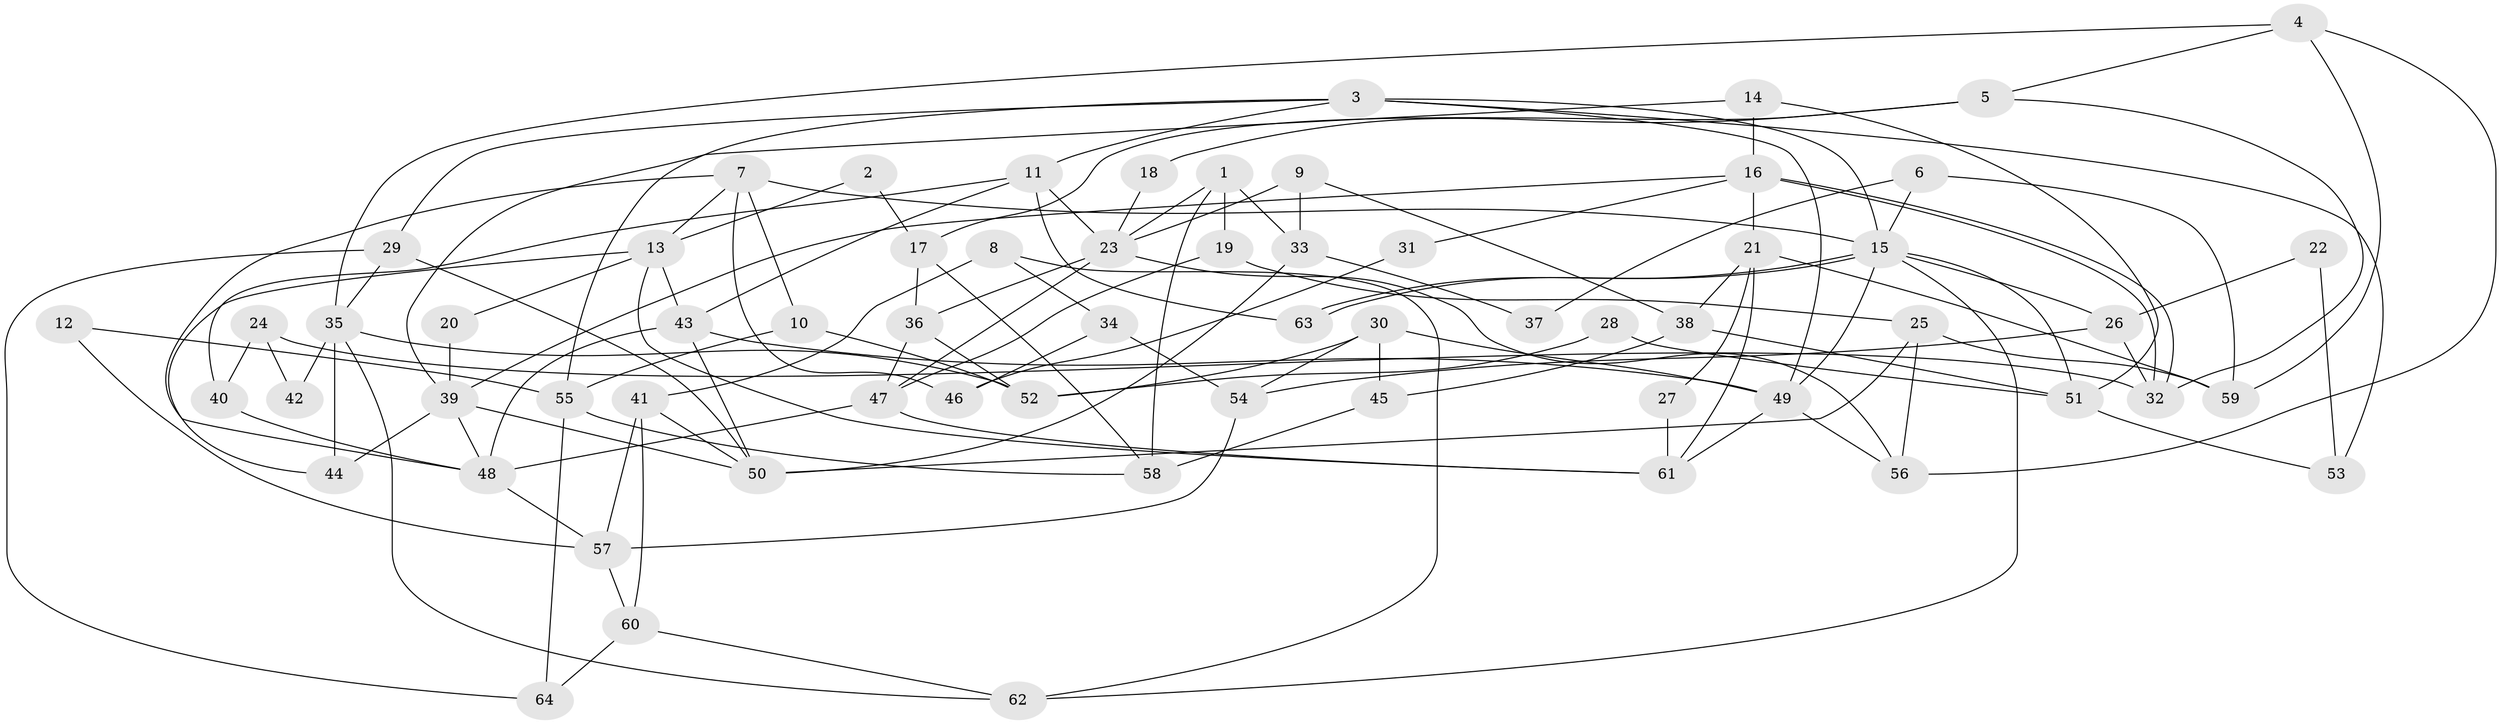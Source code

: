 // coarse degree distribution, {6: 0.20454545454545456, 4: 0.1590909090909091, 9: 0.06818181818181818, 3: 0.22727272727272727, 5: 0.13636363636363635, 2: 0.13636363636363635, 10: 0.022727272727272728, 8: 0.022727272727272728, 7: 0.022727272727272728}
// Generated by graph-tools (version 1.1) at 2025/24/03/03/25 07:24:04]
// undirected, 64 vertices, 128 edges
graph export_dot {
graph [start="1"]
  node [color=gray90,style=filled];
  1;
  2;
  3;
  4;
  5;
  6;
  7;
  8;
  9;
  10;
  11;
  12;
  13;
  14;
  15;
  16;
  17;
  18;
  19;
  20;
  21;
  22;
  23;
  24;
  25;
  26;
  27;
  28;
  29;
  30;
  31;
  32;
  33;
  34;
  35;
  36;
  37;
  38;
  39;
  40;
  41;
  42;
  43;
  44;
  45;
  46;
  47;
  48;
  49;
  50;
  51;
  52;
  53;
  54;
  55;
  56;
  57;
  58;
  59;
  60;
  61;
  62;
  63;
  64;
  1 -- 58;
  1 -- 33;
  1 -- 19;
  1 -- 23;
  2 -- 13;
  2 -- 17;
  3 -- 15;
  3 -- 29;
  3 -- 11;
  3 -- 49;
  3 -- 53;
  3 -- 55;
  4 -- 59;
  4 -- 56;
  4 -- 5;
  4 -- 35;
  5 -- 32;
  5 -- 17;
  5 -- 18;
  6 -- 59;
  6 -- 15;
  6 -- 37;
  7 -- 48;
  7 -- 15;
  7 -- 10;
  7 -- 13;
  7 -- 46;
  8 -- 62;
  8 -- 41;
  8 -- 34;
  9 -- 38;
  9 -- 23;
  9 -- 33;
  10 -- 55;
  10 -- 52;
  11 -- 43;
  11 -- 23;
  11 -- 40;
  11 -- 63;
  12 -- 57;
  12 -- 55;
  13 -- 44;
  13 -- 20;
  13 -- 43;
  13 -- 61;
  14 -- 16;
  14 -- 51;
  14 -- 39;
  15 -- 63;
  15 -- 63;
  15 -- 49;
  15 -- 26;
  15 -- 51;
  15 -- 62;
  16 -- 39;
  16 -- 32;
  16 -- 32;
  16 -- 21;
  16 -- 31;
  17 -- 36;
  17 -- 58;
  18 -- 23;
  19 -- 47;
  19 -- 25;
  20 -- 39;
  21 -- 61;
  21 -- 27;
  21 -- 38;
  21 -- 59;
  22 -- 53;
  22 -- 26;
  23 -- 36;
  23 -- 47;
  23 -- 56;
  24 -- 32;
  24 -- 40;
  24 -- 42;
  25 -- 56;
  25 -- 50;
  25 -- 59;
  26 -- 54;
  26 -- 32;
  27 -- 61;
  28 -- 52;
  28 -- 51;
  29 -- 50;
  29 -- 35;
  29 -- 64;
  30 -- 52;
  30 -- 49;
  30 -- 45;
  30 -- 54;
  31 -- 46;
  33 -- 50;
  33 -- 37;
  34 -- 54;
  34 -- 46;
  35 -- 52;
  35 -- 42;
  35 -- 44;
  35 -- 62;
  36 -- 47;
  36 -- 52;
  38 -- 45;
  38 -- 51;
  39 -- 50;
  39 -- 44;
  39 -- 48;
  40 -- 48;
  41 -- 57;
  41 -- 50;
  41 -- 60;
  43 -- 48;
  43 -- 49;
  43 -- 50;
  45 -- 58;
  47 -- 61;
  47 -- 48;
  48 -- 57;
  49 -- 56;
  49 -- 61;
  51 -- 53;
  54 -- 57;
  55 -- 64;
  55 -- 58;
  57 -- 60;
  60 -- 62;
  60 -- 64;
}
